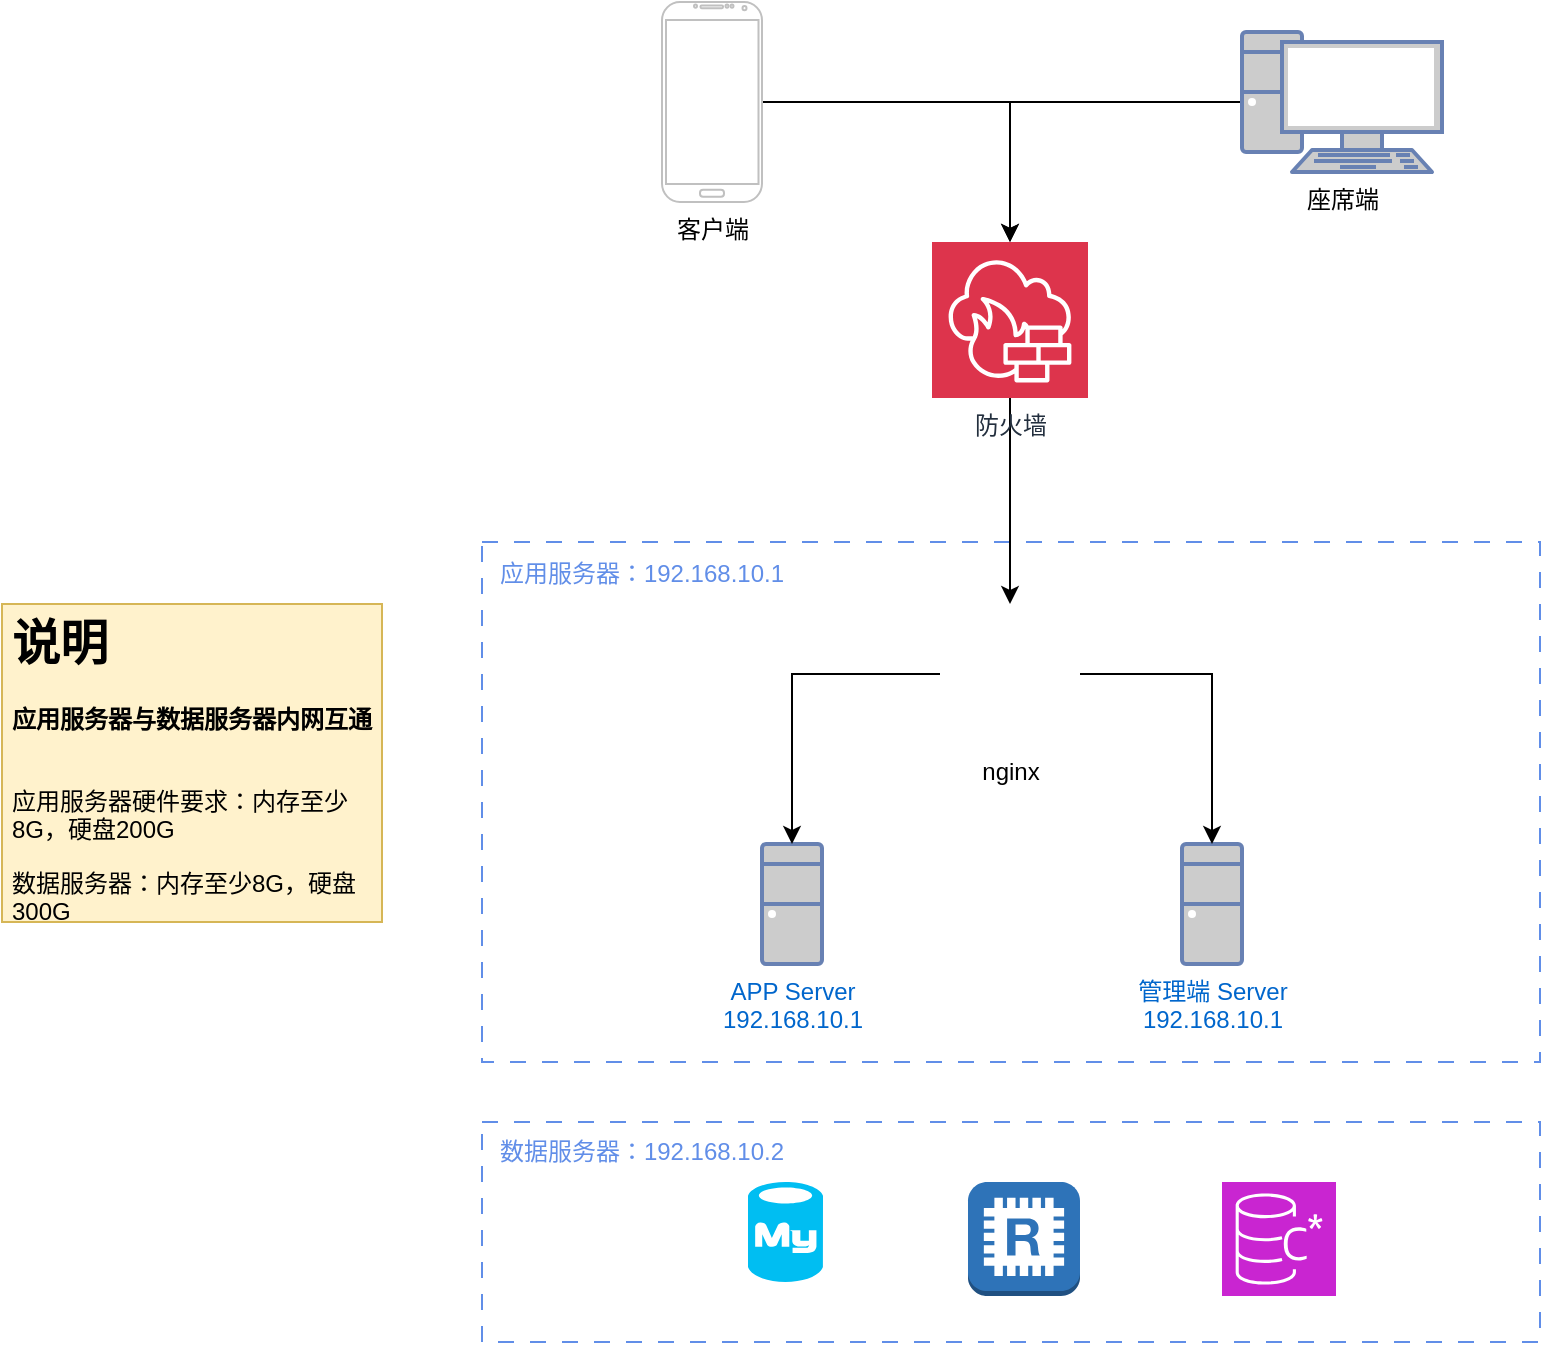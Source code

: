 <mxfile version="21.8.2" type="github">
  <diagram name="第 1 页" id="cUeSnqwoEKw-XSXRfaBt">
    <mxGraphModel dx="2261" dy="758" grid="1" gridSize="10" guides="1" tooltips="1" connect="1" arrows="1" fold="1" page="1" pageScale="1" pageWidth="827" pageHeight="1169" math="0" shadow="0">
      <root>
        <mxCell id="0" />
        <mxCell id="1" parent="0" />
        <mxCell id="ugzp6V2DVJSi0lXBUaWw-8" style="edgeStyle=orthogonalEdgeStyle;rounded=0;orthogonalLoop=1;jettySize=auto;html=1;" edge="1" parent="1" source="ugzp6V2DVJSi0lXBUaWw-1" target="ugzp6V2DVJSi0lXBUaWw-5">
          <mxGeometry relative="1" as="geometry" />
        </mxCell>
        <mxCell id="ugzp6V2DVJSi0lXBUaWw-1" value="客户端" style="verticalLabelPosition=bottom;verticalAlign=top;html=1;shadow=0;dashed=0;strokeWidth=1;shape=mxgraph.android.phone2;strokeColor=#c0c0c0;" vertex="1" parent="1">
          <mxGeometry x="240" y="100" width="50" height="100" as="geometry" />
        </mxCell>
        <mxCell id="ugzp6V2DVJSi0lXBUaWw-9" style="edgeStyle=orthogonalEdgeStyle;rounded=0;orthogonalLoop=1;jettySize=auto;html=1;" edge="1" parent="1" source="ugzp6V2DVJSi0lXBUaWw-2" target="ugzp6V2DVJSi0lXBUaWw-5">
          <mxGeometry relative="1" as="geometry" />
        </mxCell>
        <mxCell id="ugzp6V2DVJSi0lXBUaWw-2" value="座席端" style="fontColor=#000000;verticalAlign=top;verticalLabelPosition=bottom;labelPosition=center;align=center;html=1;outlineConnect=0;fillColor=#CCCCCC;strokeColor=#6881B3;gradientColor=none;gradientDirection=north;strokeWidth=2;shape=mxgraph.networks.pc;" vertex="1" parent="1">
          <mxGeometry x="530" y="115" width="100" height="70" as="geometry" />
        </mxCell>
        <mxCell id="ugzp6V2DVJSi0lXBUaWw-3" value="" style="rounded=0;whiteSpace=wrap;html=1;dashed=1;fillColor=none;strokeColor=#618EE8;dashPattern=8 8;" vertex="1" parent="1">
          <mxGeometry x="150" y="370" width="529" height="260" as="geometry" />
        </mxCell>
        <mxCell id="ugzp6V2DVJSi0lXBUaWw-4" value="APP Server&lt;br&gt;192.168.10.1" style="fontColor=#0066CC;verticalAlign=top;verticalLabelPosition=bottom;labelPosition=center;align=center;html=1;outlineConnect=0;fillColor=#CCCCCC;strokeColor=#6881B3;gradientColor=none;gradientDirection=north;strokeWidth=2;shape=mxgraph.networks.desktop_pc;" vertex="1" parent="1">
          <mxGeometry x="290" y="521" width="30" height="60" as="geometry" />
        </mxCell>
        <mxCell id="ugzp6V2DVJSi0lXBUaWw-10" style="edgeStyle=orthogonalEdgeStyle;rounded=0;orthogonalLoop=1;jettySize=auto;html=1;" edge="1" parent="1" source="ugzp6V2DVJSi0lXBUaWw-5" target="ugzp6V2DVJSi0lXBUaWw-6">
          <mxGeometry relative="1" as="geometry" />
        </mxCell>
        <mxCell id="ugzp6V2DVJSi0lXBUaWw-5" value="防火墙" style="sketch=0;points=[[0,0,0],[0.25,0,0],[0.5,0,0],[0.75,0,0],[1,0,0],[0,1,0],[0.25,1,0],[0.5,1,0],[0.75,1,0],[1,1,0],[0,0.25,0],[0,0.5,0],[0,0.75,0],[1,0.25,0],[1,0.5,0],[1,0.75,0]];outlineConnect=0;fontColor=#232F3E;fillColor=#DD344C;strokeColor=#ffffff;dashed=0;verticalLabelPosition=bottom;verticalAlign=top;align=center;html=1;fontSize=12;fontStyle=0;aspect=fixed;shape=mxgraph.aws4.resourceIcon;resIcon=mxgraph.aws4.network_firewall;" vertex="1" parent="1">
          <mxGeometry x="375" y="220" width="78" height="78" as="geometry" />
        </mxCell>
        <mxCell id="ugzp6V2DVJSi0lXBUaWw-6" value="nginx" style="shape=image;html=1;verticalAlign=top;verticalLabelPosition=bottom;labelBackgroundColor=#ffffff;imageAspect=0;aspect=fixed;image=https://cdn4.iconfinder.com/data/icons/logos-brands-5/24/nginx-128.png" vertex="1" parent="1">
          <mxGeometry x="379" y="401" width="70" height="70" as="geometry" />
        </mxCell>
        <mxCell id="ugzp6V2DVJSi0lXBUaWw-7" value="管理端 Server&lt;br&gt;192.168.10.1&lt;br&gt;" style="fontColor=#0066CC;verticalAlign=top;verticalLabelPosition=bottom;labelPosition=center;align=center;html=1;outlineConnect=0;fillColor=#CCCCCC;strokeColor=#6881B3;gradientColor=none;gradientDirection=north;strokeWidth=2;shape=mxgraph.networks.desktop_pc;" vertex="1" parent="1">
          <mxGeometry x="500" y="521" width="30" height="60" as="geometry" />
        </mxCell>
        <mxCell id="ugzp6V2DVJSi0lXBUaWw-11" style="edgeStyle=orthogonalEdgeStyle;rounded=0;orthogonalLoop=1;jettySize=auto;html=1;entryX=0.5;entryY=0;entryDx=0;entryDy=0;entryPerimeter=0;" edge="1" parent="1" source="ugzp6V2DVJSi0lXBUaWw-6" target="ugzp6V2DVJSi0lXBUaWw-4">
          <mxGeometry relative="1" as="geometry" />
        </mxCell>
        <mxCell id="ugzp6V2DVJSi0lXBUaWw-12" style="edgeStyle=orthogonalEdgeStyle;rounded=0;orthogonalLoop=1;jettySize=auto;html=1;entryX=0.5;entryY=0;entryDx=0;entryDy=0;entryPerimeter=0;" edge="1" parent="1" source="ugzp6V2DVJSi0lXBUaWw-6" target="ugzp6V2DVJSi0lXBUaWw-7">
          <mxGeometry relative="1" as="geometry" />
        </mxCell>
        <mxCell id="ugzp6V2DVJSi0lXBUaWw-13" value="" style="rounded=0;whiteSpace=wrap;html=1;dashed=1;fillColor=none;strokeColor=#618EE8;dashPattern=8 8;" vertex="1" parent="1">
          <mxGeometry x="150" y="660" width="529" height="110" as="geometry" />
        </mxCell>
        <mxCell id="ugzp6V2DVJSi0lXBUaWw-14" value="" style="verticalLabelPosition=bottom;html=1;verticalAlign=top;align=center;strokeColor=none;fillColor=#00BEF2;shape=mxgraph.azure.mysql_database;" vertex="1" parent="1">
          <mxGeometry x="283" y="690" width="37.5" height="50" as="geometry" />
        </mxCell>
        <mxCell id="ugzp6V2DVJSi0lXBUaWw-15" value="" style="outlineConnect=0;dashed=0;verticalLabelPosition=bottom;verticalAlign=top;align=center;html=1;shape=mxgraph.aws3.redis;fillColor=#2E73B8;gradientColor=none;" vertex="1" parent="1">
          <mxGeometry x="393" y="690" width="56" height="57" as="geometry" />
        </mxCell>
        <mxCell id="ugzp6V2DVJSi0lXBUaWw-16" value="" style="sketch=0;points=[[0,0,0],[0.25,0,0],[0.5,0,0],[0.75,0,0],[1,0,0],[0,1,0],[0.25,1,0],[0.5,1,0],[0.75,1,0],[1,1,0],[0,0.25,0],[0,0.5,0],[0,0.75,0],[1,0.25,0],[1,0.5,0],[1,0.75,0]];outlineConnect=0;fontColor=#232F3E;fillColor=#C925D1;strokeColor=#ffffff;dashed=0;verticalLabelPosition=bottom;verticalAlign=top;align=center;html=1;fontSize=12;fontStyle=0;aspect=fixed;shape=mxgraph.aws4.resourceIcon;resIcon=mxgraph.aws4.managed_apache_cassandra_service;" vertex="1" parent="1">
          <mxGeometry x="520" y="690" width="57" height="57" as="geometry" />
        </mxCell>
        <mxCell id="ugzp6V2DVJSi0lXBUaWw-17" value="数据服务器：192.168.10.2" style="text;html=1;strokeColor=none;fillColor=none;align=center;verticalAlign=middle;whiteSpace=wrap;rounded=0;fontColor=#618EE8;" vertex="1" parent="1">
          <mxGeometry x="150" y="660" width="160" height="30" as="geometry" />
        </mxCell>
        <mxCell id="ugzp6V2DVJSi0lXBUaWw-18" value="应用服务器：192.168.10.1" style="text;html=1;strokeColor=none;fillColor=none;align=center;verticalAlign=middle;whiteSpace=wrap;rounded=0;fontColor=#618EE8;" vertex="1" parent="1">
          <mxGeometry x="150" y="371" width="160" height="30" as="geometry" />
        </mxCell>
        <mxCell id="ugzp6V2DVJSi0lXBUaWw-19" value="&lt;h1&gt;说明&lt;/h1&gt;&lt;p&gt;&lt;b&gt;应用服务器与数据服务器内网互通&lt;/b&gt;&lt;br&gt;&lt;br&gt;&lt;/p&gt;&lt;p&gt;应用服务器硬件要求：内存至少8G，硬盘200G&lt;/p&gt;&lt;p&gt;数据服务器：内存至少8G，硬盘300G&lt;/p&gt;" style="text;html=1;strokeColor=#d6b656;fillColor=#fff2cc;spacing=5;spacingTop=-20;whiteSpace=wrap;overflow=hidden;rounded=0;" vertex="1" parent="1">
          <mxGeometry x="-90" y="401" width="190" height="159" as="geometry" />
        </mxCell>
      </root>
    </mxGraphModel>
  </diagram>
</mxfile>
